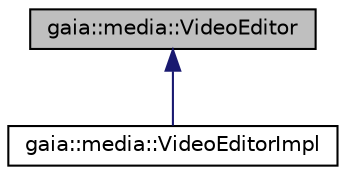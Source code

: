 digraph G
{
  edge [fontname="Helvetica",fontsize="10",labelfontname="Helvetica",labelfontsize="10"];
  node [fontname="Helvetica",fontsize="10",shape=record];
  Node1 [label="gaia::media::VideoEditor",height=0.2,width=0.4,color="black", fillcolor="grey75", style="filled" fontcolor="black"];
  Node1 -> Node2 [dir=back,color="midnightblue",fontsize="10",style="solid",fontname="Helvetica"];
  Node2 [label="gaia::media::VideoEditorImpl",height=0.2,width=0.4,color="black", fillcolor="white", style="filled",URL="$d0/ddd/classgaia_1_1media_1_1_video_editor_impl.html",tooltip="The VideoEditor implementation {}."];
}
